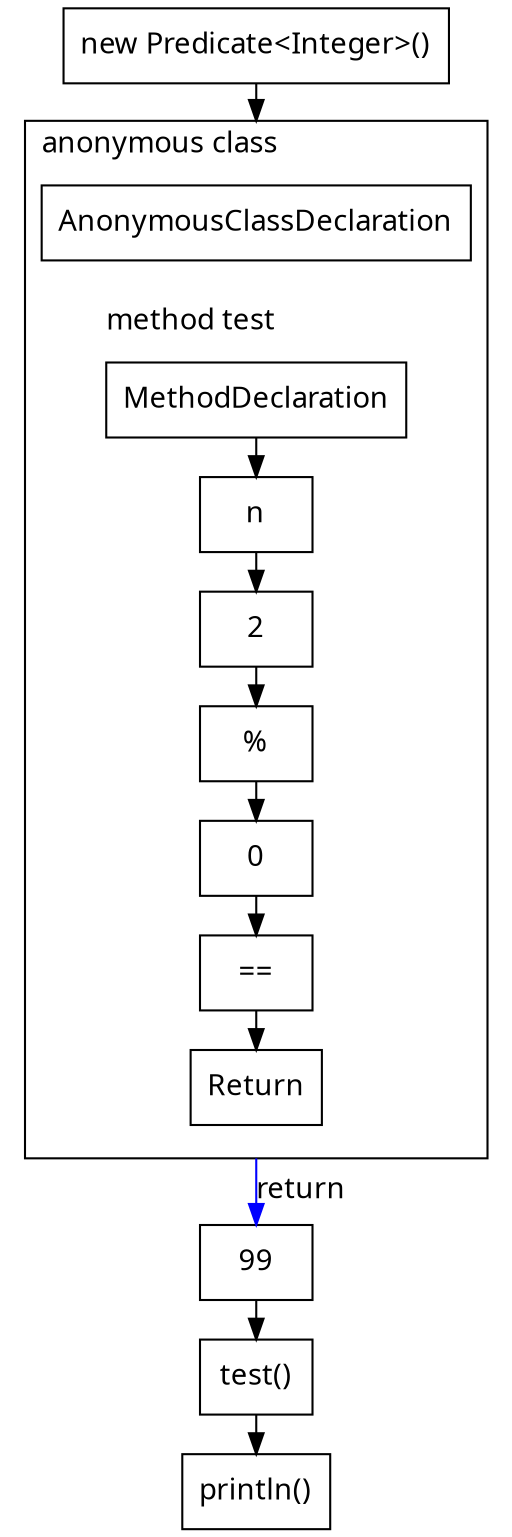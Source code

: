 digraph G_13 {
  node [
    shape = rect;
    fontname = "Handlee";
  ]
  edge [
    fontname = "Handlee";
  ]
  bgcolor = transparent;
  fontname = "Handlee";
  compound = true;
  s_151_2 [
    class = "methodInvocation";
    label = "println()";
    fillcolor = white;
    style = filled;
  ];
  s_151_4 [
    class = "methodInvocation";
    label = "test()";
    fillcolor = white;
    style = filled;
  ];
  s_151_5 [
    class = "classInstanceCreation";
    label = "new Predicate<Integer>()";
    fillcolor = white;
    style = filled;
  ];
  s_151_8 [
    class = "anonymousClass anonymousClassDeclaration";
    label = "AnonymousClassDeclaration";
    fillcolor = white;
    style = filled;
    pencolor = black;
  ];
  s_152 [
    class = "methodDeclaration";
    label = "MethodDeclaration";
    fillcolor = white;
    style = filled;
  ];
  s_154 [
    class = "return";
    label = "Return";
    fillcolor = white;
    style = filled;
  ];
  s_154_2 [
    class = "infixExpression";
    label = "==";
    fillcolor = white;
    style = filled;
  ];
  s_154_3 [
    class = "infixExpression";
    label = "%";
    fillcolor = white;
    style = filled;
  ];
  s_154_4 [
    class = "simpleName";
    label = "n";
    fillcolor = white;
    style = filled;
  ];
  s_154_5 [
    class = "numberLiteral literal";
    label = "2";
    fillcolor = white;
    style = filled;
  ];
  s_154_6 [
    class = "numberLiteral literal";
    label = "0";
    fillcolor = white;
    style = filled;
  ];
  s_157_3 [
    class = "numberLiteral literal";
    label = "99";
    fillcolor = white;
    style = filled;
  ];
  s_151_5 -> s_151_8 [
    lhead = cluster_anon_151;
  ];
  s_151_8 -> s_152 [
    color = transparent;
  ];
  s_154_4 -> s_154_5;
  s_154_5 -> s_154_3;
  s_154_3 -> s_154_6;
  s_154_6 -> s_154_2;
  s_154_2 -> s_154;
  s_157_3 -> s_151_4;
  s_151_4 -> s_151_2;
  s_152 -> s_154_4;
  s_154 -> s_157_3 [
    label="return";
    color = blue;
    ltail = cluster_anon_151;
  ];

  subgraph cluster_anon_151 {
    label="anonymous class";
    labeljust = "l";
    ranksep = 0.5;
    pencolor = black;
    s_151_8;
    subgraph cluster_m_152 {
      label="method test";
      labeljust = "l";
      ranksep = 0.5;
      pencolor = transparent;
      s_152; s_154; s_154_2; s_154_3; s_154_4; s_154_5; s_154_6;
    }
  }
}

